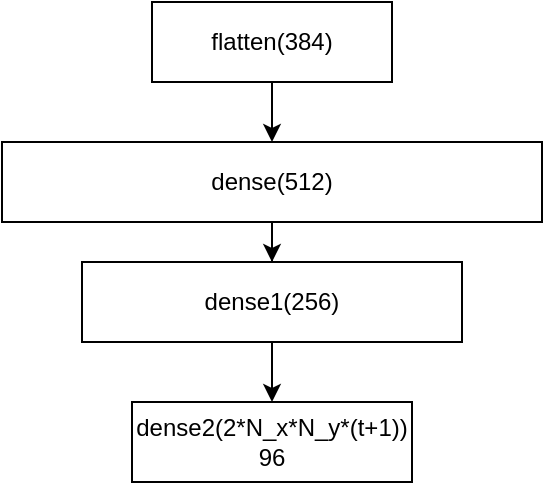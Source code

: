 <mxfile version="21.1.4" type="github">
  <diagram name="第 1 页" id="of4iTGYicLNicpwVurxR">
    <mxGraphModel dx="993" dy="581" grid="1" gridSize="10" guides="1" tooltips="1" connect="1" arrows="1" fold="1" page="1" pageScale="1" pageWidth="827" pageHeight="1169" math="0" shadow="0">
      <root>
        <mxCell id="0" />
        <mxCell id="1" parent="0" />
        <mxCell id="FUVCUFyl0tSzIXSCyZ05-5" style="edgeStyle=orthogonalEdgeStyle;rounded=0;orthogonalLoop=1;jettySize=auto;html=1;exitX=0.5;exitY=1;exitDx=0;exitDy=0;" edge="1" parent="1" source="FUVCUFyl0tSzIXSCyZ05-1" target="FUVCUFyl0tSzIXSCyZ05-2">
          <mxGeometry relative="1" as="geometry" />
        </mxCell>
        <mxCell id="FUVCUFyl0tSzIXSCyZ05-1" value="flatten(384)" style="rounded=0;whiteSpace=wrap;html=1;" vertex="1" parent="1">
          <mxGeometry x="195" y="80" width="120" height="40" as="geometry" />
        </mxCell>
        <mxCell id="FUVCUFyl0tSzIXSCyZ05-6" style="edgeStyle=orthogonalEdgeStyle;rounded=0;orthogonalLoop=1;jettySize=auto;html=1;exitX=0.5;exitY=1;exitDx=0;exitDy=0;" edge="1" parent="1" source="FUVCUFyl0tSzIXSCyZ05-2" target="FUVCUFyl0tSzIXSCyZ05-3">
          <mxGeometry relative="1" as="geometry" />
        </mxCell>
        <mxCell id="FUVCUFyl0tSzIXSCyZ05-2" value="dense(512)" style="rounded=0;whiteSpace=wrap;html=1;" vertex="1" parent="1">
          <mxGeometry x="120" y="150" width="270" height="40" as="geometry" />
        </mxCell>
        <mxCell id="FUVCUFyl0tSzIXSCyZ05-7" style="edgeStyle=orthogonalEdgeStyle;rounded=0;orthogonalLoop=1;jettySize=auto;html=1;exitX=0.5;exitY=1;exitDx=0;exitDy=0;" edge="1" parent="1" source="FUVCUFyl0tSzIXSCyZ05-3" target="FUVCUFyl0tSzIXSCyZ05-4">
          <mxGeometry relative="1" as="geometry" />
        </mxCell>
        <mxCell id="FUVCUFyl0tSzIXSCyZ05-3" value="dense1(256)" style="rounded=0;whiteSpace=wrap;html=1;" vertex="1" parent="1">
          <mxGeometry x="160" y="210" width="190" height="40" as="geometry" />
        </mxCell>
        <mxCell id="FUVCUFyl0tSzIXSCyZ05-4" value="dense2(2*N_x*N_y*(t+1))&lt;br&gt;96" style="rounded=0;whiteSpace=wrap;html=1;" vertex="1" parent="1">
          <mxGeometry x="185" y="280" width="140" height="40" as="geometry" />
        </mxCell>
      </root>
    </mxGraphModel>
  </diagram>
</mxfile>
